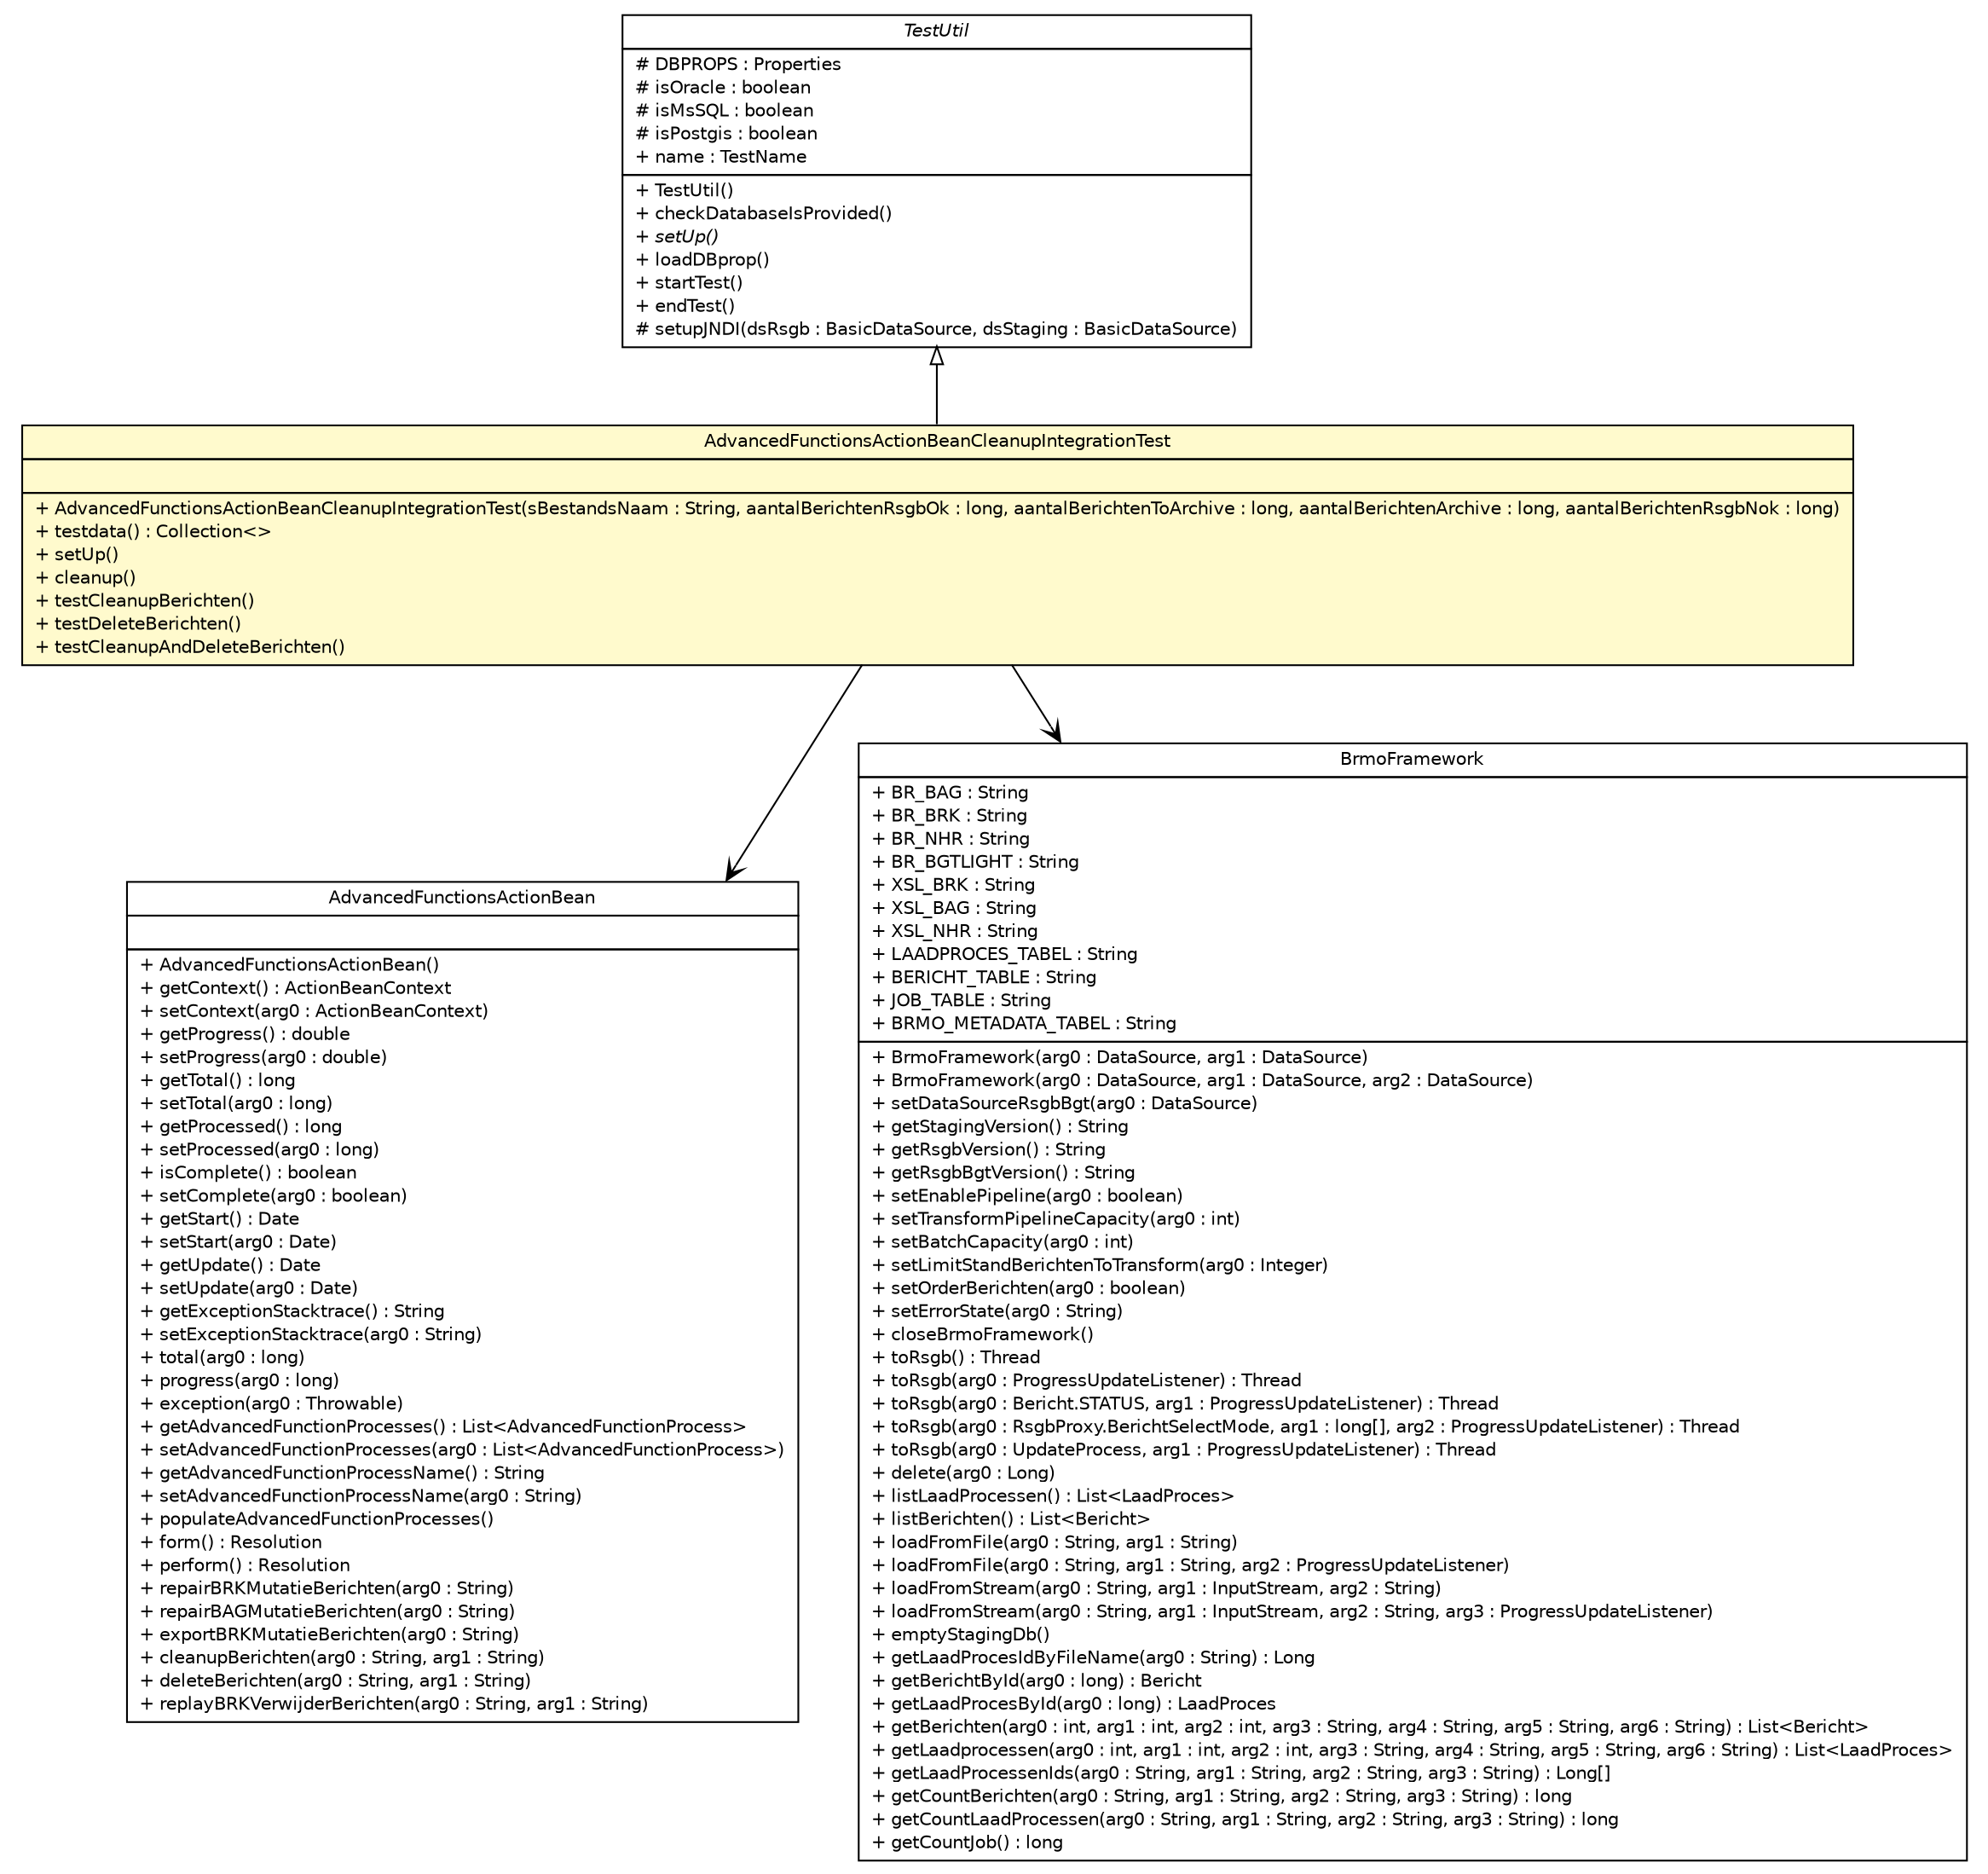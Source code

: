#!/usr/local/bin/dot
#
# Class diagram 
# Generated by UMLGraph version R5_6-24-gf6e263 (http://www.umlgraph.org/)
#

digraph G {
	edge [fontname="Helvetica",fontsize=10,labelfontname="Helvetica",labelfontsize=10];
	node [fontname="Helvetica",fontsize=10,shape=plaintext];
	nodesep=0.25;
	ranksep=0.5;
	// nl.b3p.brmo.service.stripes.AdvancedFunctionsActionBeanCleanupIntegrationTest
	c39 [label=<<table title="nl.b3p.brmo.service.stripes.AdvancedFunctionsActionBeanCleanupIntegrationTest" border="0" cellborder="1" cellspacing="0" cellpadding="2" port="p" bgcolor="lemonChiffon" href="./AdvancedFunctionsActionBeanCleanupIntegrationTest.html">
		<tr><td><table border="0" cellspacing="0" cellpadding="1">
<tr><td align="center" balign="center"> AdvancedFunctionsActionBeanCleanupIntegrationTest </td></tr>
		</table></td></tr>
		<tr><td><table border="0" cellspacing="0" cellpadding="1">
<tr><td align="left" balign="left">  </td></tr>
		</table></td></tr>
		<tr><td><table border="0" cellspacing="0" cellpadding="1">
<tr><td align="left" balign="left"> + AdvancedFunctionsActionBeanCleanupIntegrationTest(sBestandsNaam : String, aantalBerichtenRsgbOk : long, aantalBerichtenToArchive : long, aantalBerichtenArchive : long, aantalBerichtenRsgbNok : long) </td></tr>
<tr><td align="left" balign="left"> + testdata() : Collection&lt;&gt; </td></tr>
<tr><td align="left" balign="left"> + setUp() </td></tr>
<tr><td align="left" balign="left"> + cleanup() </td></tr>
<tr><td align="left" balign="left"> + testCleanupBerichten() </td></tr>
<tr><td align="left" balign="left"> + testDeleteBerichten() </td></tr>
<tr><td align="left" balign="left"> + testCleanupAndDeleteBerichten() </td></tr>
		</table></td></tr>
		</table>>, URL="./AdvancedFunctionsActionBeanCleanupIntegrationTest.html", fontname="Helvetica", fontcolor="black", fontsize=10.0];
	// nl.b3p.brmo.service.testutil.TestUtil
	c44 [label=<<table title="nl.b3p.brmo.service.testutil.TestUtil" border="0" cellborder="1" cellspacing="0" cellpadding="2" port="p" href="../testutil/TestUtil.html">
		<tr><td><table border="0" cellspacing="0" cellpadding="1">
<tr><td align="center" balign="center"><font face="Helvetica-Oblique"> TestUtil </font></td></tr>
		</table></td></tr>
		<tr><td><table border="0" cellspacing="0" cellpadding="1">
<tr><td align="left" balign="left"> # DBPROPS : Properties </td></tr>
<tr><td align="left" balign="left"> # isOracle : boolean </td></tr>
<tr><td align="left" balign="left"> # isMsSQL : boolean </td></tr>
<tr><td align="left" balign="left"> # isPostgis : boolean </td></tr>
<tr><td align="left" balign="left"> + name : TestName </td></tr>
		</table></td></tr>
		<tr><td><table border="0" cellspacing="0" cellpadding="1">
<tr><td align="left" balign="left"> + TestUtil() </td></tr>
<tr><td align="left" balign="left"> + checkDatabaseIsProvided() </td></tr>
<tr><td align="left" balign="left"><font face="Helvetica-Oblique" point-size="10.0"> + setUp() </font></td></tr>
<tr><td align="left" balign="left"> + loadDBprop() </td></tr>
<tr><td align="left" balign="left"> + startTest() </td></tr>
<tr><td align="left" balign="left"> + endTest() </td></tr>
<tr><td align="left" balign="left"> # setupJNDI(dsRsgb : BasicDataSource, dsStaging : BasicDataSource) </td></tr>
		</table></td></tr>
		</table>>, URL="../testutil/TestUtil.html", fontname="Helvetica", fontcolor="black", fontsize=10.0];
	//nl.b3p.brmo.service.stripes.AdvancedFunctionsActionBeanCleanupIntegrationTest extends nl.b3p.brmo.service.testutil.TestUtil
	c44:p -> c39:p [dir=back,arrowtail=empty];
	// nl.b3p.brmo.service.stripes.AdvancedFunctionsActionBeanCleanupIntegrationTest NAVASSOC nl.b3p.brmo.service.stripes.AdvancedFunctionsActionBean
	c39:p -> c50:p [taillabel="", label="", headlabel="", fontname="Helvetica", fontcolor="black", fontsize=10.0, color="black", arrowhead=open];
	// nl.b3p.brmo.service.stripes.AdvancedFunctionsActionBeanCleanupIntegrationTest NAVASSOC nl.b3p.brmo.loader.BrmoFramework
	c39:p -> c54:p [taillabel="", label="", headlabel="", fontname="Helvetica", fontcolor="black", fontsize=10.0, color="black", arrowhead=open];
	// nl.b3p.brmo.loader.BrmoFramework
	c54 [label=<<table title="nl.b3p.brmo.loader.BrmoFramework" border="0" cellborder="1" cellspacing="0" cellpadding="2" port="p">
		<tr><td><table border="0" cellspacing="0" cellpadding="1">
<tr><td align="center" balign="center"> BrmoFramework </td></tr>
		</table></td></tr>
		<tr><td><table border="0" cellspacing="0" cellpadding="1">
<tr><td align="left" balign="left"> + BR_BAG : String </td></tr>
<tr><td align="left" balign="left"> + BR_BRK : String </td></tr>
<tr><td align="left" balign="left"> + BR_NHR : String </td></tr>
<tr><td align="left" balign="left"> + BR_BGTLIGHT : String </td></tr>
<tr><td align="left" balign="left"> + XSL_BRK : String </td></tr>
<tr><td align="left" balign="left"> + XSL_BAG : String </td></tr>
<tr><td align="left" balign="left"> + XSL_NHR : String </td></tr>
<tr><td align="left" balign="left"> + LAADPROCES_TABEL : String </td></tr>
<tr><td align="left" balign="left"> + BERICHT_TABLE : String </td></tr>
<tr><td align="left" balign="left"> + JOB_TABLE : String </td></tr>
<tr><td align="left" balign="left"> + BRMO_METADATA_TABEL : String </td></tr>
		</table></td></tr>
		<tr><td><table border="0" cellspacing="0" cellpadding="1">
<tr><td align="left" balign="left"> + BrmoFramework(arg0 : DataSource, arg1 : DataSource) </td></tr>
<tr><td align="left" balign="left"> + BrmoFramework(arg0 : DataSource, arg1 : DataSource, arg2 : DataSource) </td></tr>
<tr><td align="left" balign="left"> + setDataSourceRsgbBgt(arg0 : DataSource) </td></tr>
<tr><td align="left" balign="left"> + getStagingVersion() : String </td></tr>
<tr><td align="left" balign="left"> + getRsgbVersion() : String </td></tr>
<tr><td align="left" balign="left"> + getRsgbBgtVersion() : String </td></tr>
<tr><td align="left" balign="left"> + setEnablePipeline(arg0 : boolean) </td></tr>
<tr><td align="left" balign="left"> + setTransformPipelineCapacity(arg0 : int) </td></tr>
<tr><td align="left" balign="left"> + setBatchCapacity(arg0 : int) </td></tr>
<tr><td align="left" balign="left"> + setLimitStandBerichtenToTransform(arg0 : Integer) </td></tr>
<tr><td align="left" balign="left"> + setOrderBerichten(arg0 : boolean) </td></tr>
<tr><td align="left" balign="left"> + setErrorState(arg0 : String) </td></tr>
<tr><td align="left" balign="left"> + closeBrmoFramework() </td></tr>
<tr><td align="left" balign="left"> + toRsgb() : Thread </td></tr>
<tr><td align="left" balign="left"> + toRsgb(arg0 : ProgressUpdateListener) : Thread </td></tr>
<tr><td align="left" balign="left"> + toRsgb(arg0 : Bericht.STATUS, arg1 : ProgressUpdateListener) : Thread </td></tr>
<tr><td align="left" balign="left"> + toRsgb(arg0 : RsgbProxy.BerichtSelectMode, arg1 : long[], arg2 : ProgressUpdateListener) : Thread </td></tr>
<tr><td align="left" balign="left"> + toRsgb(arg0 : UpdateProcess, arg1 : ProgressUpdateListener) : Thread </td></tr>
<tr><td align="left" balign="left"> + delete(arg0 : Long) </td></tr>
<tr><td align="left" balign="left"> + listLaadProcessen() : List&lt;LaadProces&gt; </td></tr>
<tr><td align="left" balign="left"> + listBerichten() : List&lt;Bericht&gt; </td></tr>
<tr><td align="left" balign="left"> + loadFromFile(arg0 : String, arg1 : String) </td></tr>
<tr><td align="left" balign="left"> + loadFromFile(arg0 : String, arg1 : String, arg2 : ProgressUpdateListener) </td></tr>
<tr><td align="left" balign="left"> + loadFromStream(arg0 : String, arg1 : InputStream, arg2 : String) </td></tr>
<tr><td align="left" balign="left"> + loadFromStream(arg0 : String, arg1 : InputStream, arg2 : String, arg3 : ProgressUpdateListener) </td></tr>
<tr><td align="left" balign="left"> + emptyStagingDb() </td></tr>
<tr><td align="left" balign="left"> + getLaadProcesIdByFileName(arg0 : String) : Long </td></tr>
<tr><td align="left" balign="left"> + getBerichtById(arg0 : long) : Bericht </td></tr>
<tr><td align="left" balign="left"> + getLaadProcesById(arg0 : long) : LaadProces </td></tr>
<tr><td align="left" balign="left"> + getBerichten(arg0 : int, arg1 : int, arg2 : int, arg3 : String, arg4 : String, arg5 : String, arg6 : String) : List&lt;Bericht&gt; </td></tr>
<tr><td align="left" balign="left"> + getLaadprocessen(arg0 : int, arg1 : int, arg2 : int, arg3 : String, arg4 : String, arg5 : String, arg6 : String) : List&lt;LaadProces&gt; </td></tr>
<tr><td align="left" balign="left"> + getLaadProcessenIds(arg0 : String, arg1 : String, arg2 : String, arg3 : String) : Long[] </td></tr>
<tr><td align="left" balign="left"> + getCountBerichten(arg0 : String, arg1 : String, arg2 : String, arg3 : String) : long </td></tr>
<tr><td align="left" balign="left"> + getCountLaadProcessen(arg0 : String, arg1 : String, arg2 : String, arg3 : String) : long </td></tr>
<tr><td align="left" balign="left"> + getCountJob() : long </td></tr>
		</table></td></tr>
		</table>>, URL="null", fontname="Helvetica", fontcolor="black", fontsize=10.0];
	// nl.b3p.brmo.service.stripes.AdvancedFunctionsActionBean
	c50 [label=<<table title="nl.b3p.brmo.service.stripes.AdvancedFunctionsActionBean" border="0" cellborder="1" cellspacing="0" cellpadding="2" port="p">
		<tr><td><table border="0" cellspacing="0" cellpadding="1">
<tr><td align="center" balign="center"> AdvancedFunctionsActionBean </td></tr>
		</table></td></tr>
		<tr><td><table border="0" cellspacing="0" cellpadding="1">
<tr><td align="left" balign="left">  </td></tr>
		</table></td></tr>
		<tr><td><table border="0" cellspacing="0" cellpadding="1">
<tr><td align="left" balign="left"> + AdvancedFunctionsActionBean() </td></tr>
<tr><td align="left" balign="left"> + getContext() : ActionBeanContext </td></tr>
<tr><td align="left" balign="left"> + setContext(arg0 : ActionBeanContext) </td></tr>
<tr><td align="left" balign="left"> + getProgress() : double </td></tr>
<tr><td align="left" balign="left"> + setProgress(arg0 : double) </td></tr>
<tr><td align="left" balign="left"> + getTotal() : long </td></tr>
<tr><td align="left" balign="left"> + setTotal(arg0 : long) </td></tr>
<tr><td align="left" balign="left"> + getProcessed() : long </td></tr>
<tr><td align="left" balign="left"> + setProcessed(arg0 : long) </td></tr>
<tr><td align="left" balign="left"> + isComplete() : boolean </td></tr>
<tr><td align="left" balign="left"> + setComplete(arg0 : boolean) </td></tr>
<tr><td align="left" balign="left"> + getStart() : Date </td></tr>
<tr><td align="left" balign="left"> + setStart(arg0 : Date) </td></tr>
<tr><td align="left" balign="left"> + getUpdate() : Date </td></tr>
<tr><td align="left" balign="left"> + setUpdate(arg0 : Date) </td></tr>
<tr><td align="left" balign="left"> + getExceptionStacktrace() : String </td></tr>
<tr><td align="left" balign="left"> + setExceptionStacktrace(arg0 : String) </td></tr>
<tr><td align="left" balign="left"> + total(arg0 : long) </td></tr>
<tr><td align="left" balign="left"> + progress(arg0 : long) </td></tr>
<tr><td align="left" balign="left"> + exception(arg0 : Throwable) </td></tr>
<tr><td align="left" balign="left"> + getAdvancedFunctionProcesses() : List&lt;AdvancedFunctionProcess&gt; </td></tr>
<tr><td align="left" balign="left"> + setAdvancedFunctionProcesses(arg0 : List&lt;AdvancedFunctionProcess&gt;) </td></tr>
<tr><td align="left" balign="left"> + getAdvancedFunctionProcessName() : String </td></tr>
<tr><td align="left" balign="left"> + setAdvancedFunctionProcessName(arg0 : String) </td></tr>
<tr><td align="left" balign="left"> + populateAdvancedFunctionProcesses() </td></tr>
<tr><td align="left" balign="left"> + form() : Resolution </td></tr>
<tr><td align="left" balign="left"> + perform() : Resolution </td></tr>
<tr><td align="left" balign="left"> + repairBRKMutatieBerichten(arg0 : String) </td></tr>
<tr><td align="left" balign="left"> + repairBAGMutatieBerichten(arg0 : String) </td></tr>
<tr><td align="left" balign="left"> + exportBRKMutatieBerichten(arg0 : String) </td></tr>
<tr><td align="left" balign="left"> + cleanupBerichten(arg0 : String, arg1 : String) </td></tr>
<tr><td align="left" balign="left"> + deleteBerichten(arg0 : String, arg1 : String) </td></tr>
<tr><td align="left" balign="left"> + replayBRKVerwijderBerichten(arg0 : String, arg1 : String) </td></tr>
		</table></td></tr>
		</table>>, URL="null", fontname="Helvetica", fontcolor="black", fontsize=10.0];
}

